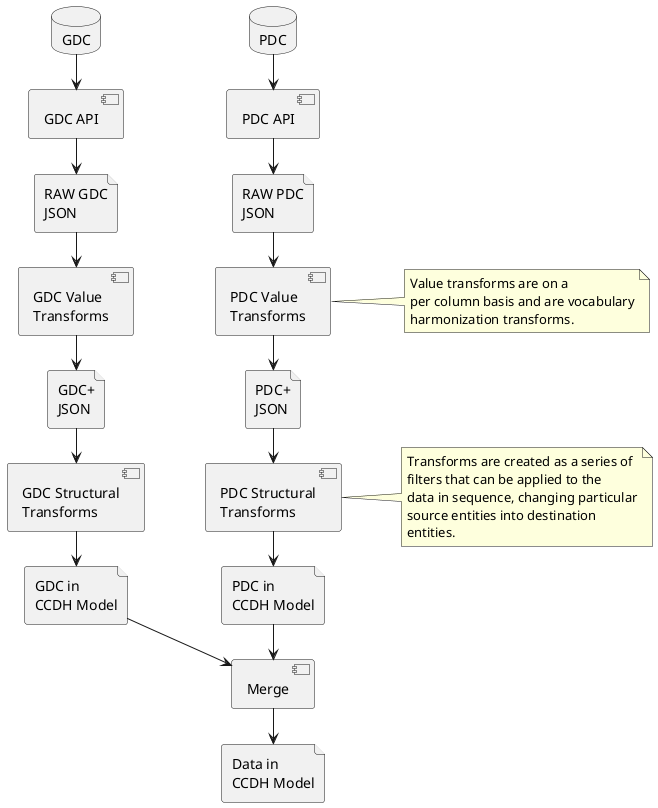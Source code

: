 @startuml overallflow

left to right direction

database GDC
component "GDC API" as gdc_api
file "RAW GDC\nJSON" as raw_gdc_json
component "GDC Value\nTransforms" as gdc_val_xform
file "GDC+\nJSON" as gdc_plus_json
component "GDC Structural\nTransforms" as gdc_s_xform
file "GDC in\nCCDH Model" as gdc_cda_model

GDC -> gdc_api 
gdc_api -> raw_gdc_json
raw_gdc_json -> gdc_val_xform 
gdc_val_xform -> gdc_plus_json
gdc_plus_json -> gdc_s_xform
gdc_s_xform -> gdc_cda_model


database PDC
component "PDC API" as pdc_api
file "RAW PDC\nJSON" as raw_pdc_json
component "PDC Value\nTransforms" as pdc_val_xform
note right
Value transforms are on a 
per column basis and are vocabulary
harmonization transforms.
end note
file "PDC+\nJSON" as pdc_plus_json
component "PDC Structural\nTransforms" as pdc_s_xform
note right
Transforms are created as a series of
filters that can be applied to the
data in sequence, changing particular
source entities into destination
entities.
end note
file "PDC in\nCCDH Model" as pdc_cda_model

PDC -> pdc_api 
pdc_api -> raw_pdc_json
raw_pdc_json -> pdc_val_xform 
pdc_val_xform -> pdc_plus_json
pdc_plus_json -> pdc_s_xform
pdc_s_xform -> pdc_cda_model

GDC --[hidden]> PDC
gdc_cda_model --[hidden]> pdc_cda_model

component Merge
gdc_cda_model -> Merge
pdc_cda_model -> Merge

file "Data in\nCCDH Model" as ccdh_model
Merge -> ccdh_model 

@enduml
